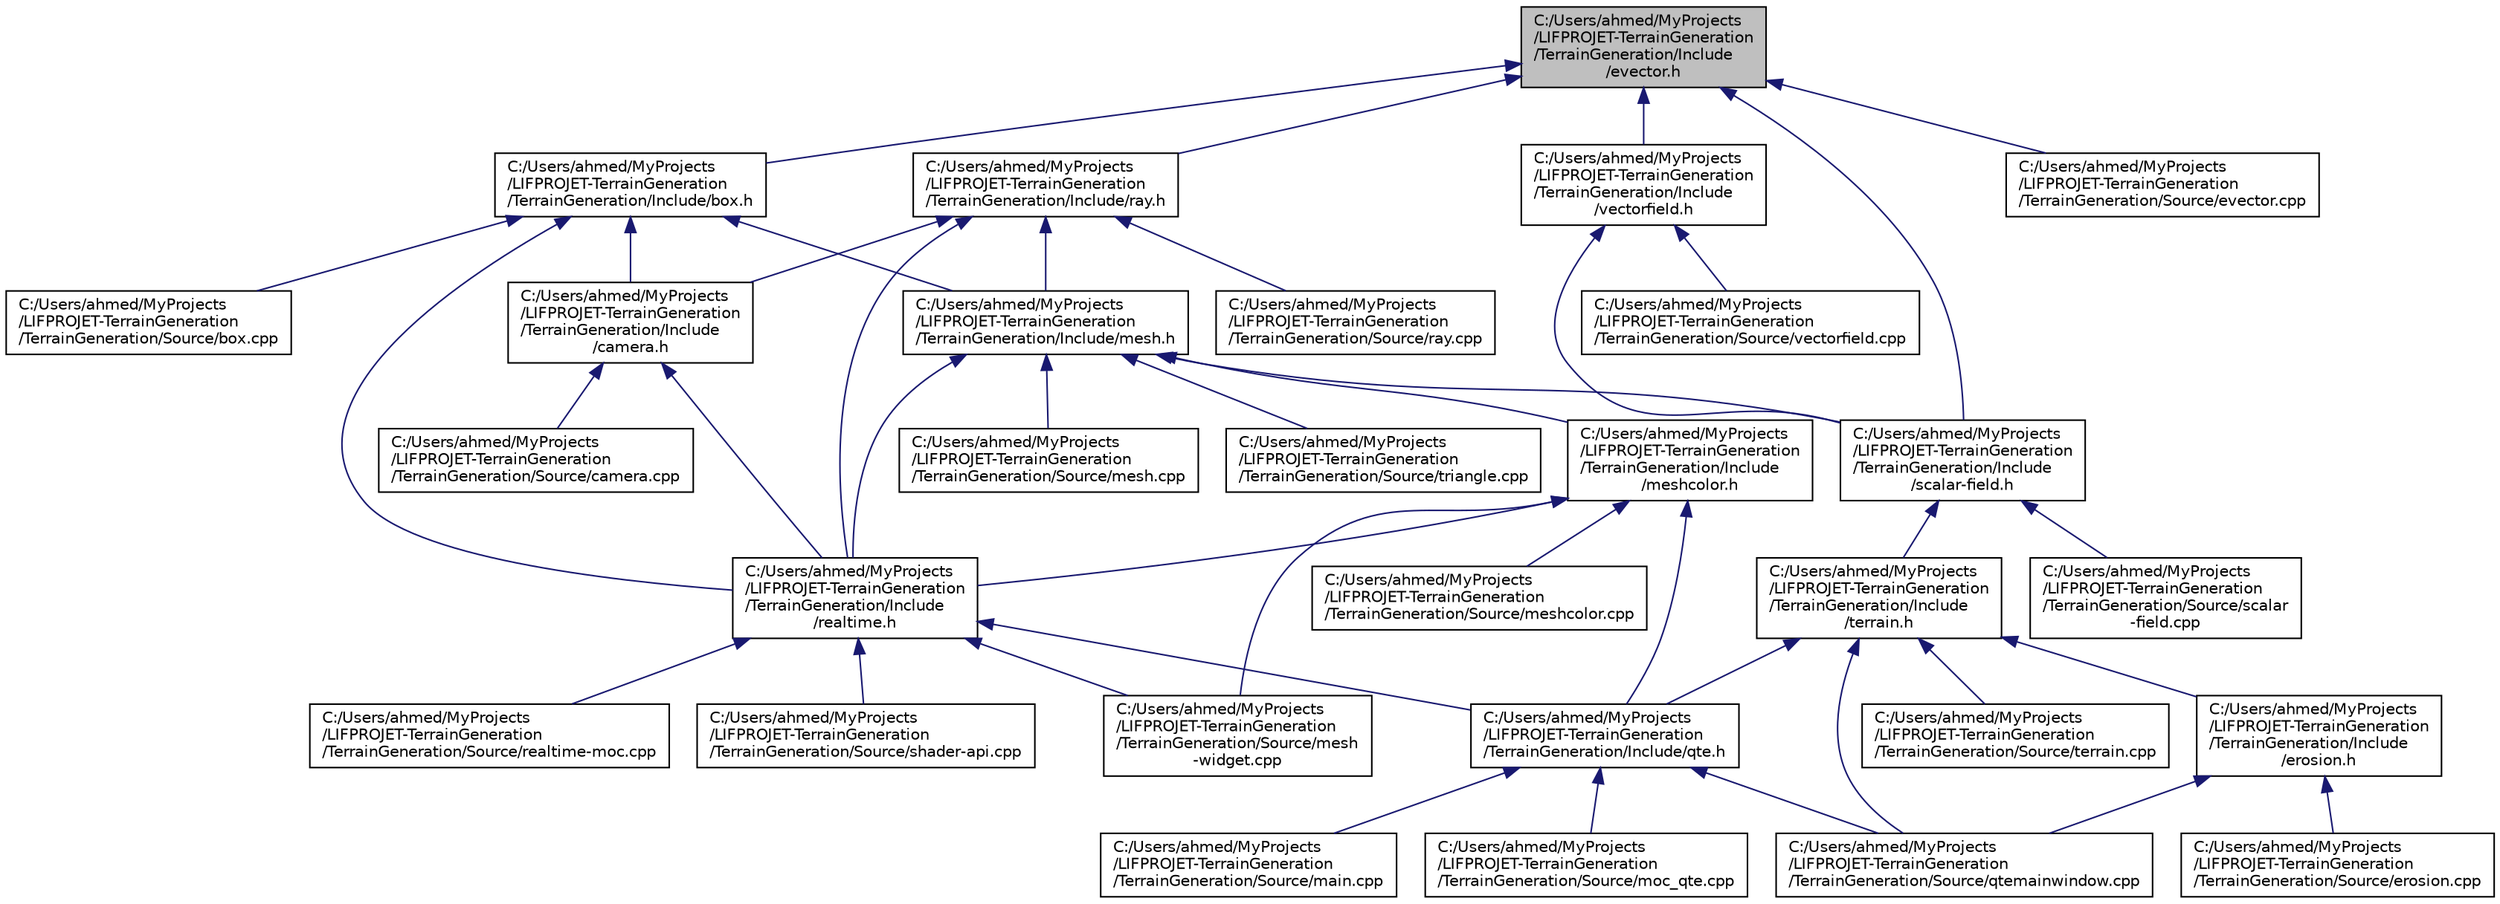 digraph "C:/Users/ahmed/MyProjects/LIFPROJET-TerrainGeneration/TerrainGeneration/Include/evector.h"
{
 // LATEX_PDF_SIZE
  edge [fontname="Helvetica",fontsize="10",labelfontname="Helvetica",labelfontsize="10"];
  node [fontname="Helvetica",fontsize="10",shape=record];
  Node1 [label="C:/Users/ahmed/MyProjects\l/LIFPROJET-TerrainGeneration\l/TerrainGeneration/Include\l/evector.h",height=0.2,width=0.4,color="black", fillcolor="grey75", style="filled", fontcolor="black",tooltip=" "];
  Node1 -> Node2 [dir="back",color="midnightblue",fontsize="10",style="solid",fontname="Helvetica"];
  Node2 [label="C:/Users/ahmed/MyProjects\l/LIFPROJET-TerrainGeneration\l/TerrainGeneration/Include/box.h",height=0.2,width=0.4,color="black", fillcolor="white", style="filled",URL="$box_8h.html",tooltip=" "];
  Node2 -> Node3 [dir="back",color="midnightblue",fontsize="10",style="solid",fontname="Helvetica"];
  Node3 [label="C:/Users/ahmed/MyProjects\l/LIFPROJET-TerrainGeneration\l/TerrainGeneration/Include\l/camera.h",height=0.2,width=0.4,color="black", fillcolor="white", style="filled",URL="$camera_8h.html",tooltip=" "];
  Node3 -> Node4 [dir="back",color="midnightblue",fontsize="10",style="solid",fontname="Helvetica"];
  Node4 [label="C:/Users/ahmed/MyProjects\l/LIFPROJET-TerrainGeneration\l/TerrainGeneration/Include\l/realtime.h",height=0.2,width=0.4,color="black", fillcolor="white", style="filled",URL="$realtime_8h.html",tooltip=" "];
  Node4 -> Node5 [dir="back",color="midnightblue",fontsize="10",style="solid",fontname="Helvetica"];
  Node5 [label="C:/Users/ahmed/MyProjects\l/LIFPROJET-TerrainGeneration\l/TerrainGeneration/Include/qte.h",height=0.2,width=0.4,color="black", fillcolor="white", style="filled",URL="$qte_8h.html",tooltip=" "];
  Node5 -> Node6 [dir="back",color="midnightblue",fontsize="10",style="solid",fontname="Helvetica"];
  Node6 [label="C:/Users/ahmed/MyProjects\l/LIFPROJET-TerrainGeneration\l/TerrainGeneration/Source/main.cpp",height=0.2,width=0.4,color="black", fillcolor="white", style="filled",URL="$main_8cpp.html",tooltip=" "];
  Node5 -> Node7 [dir="back",color="midnightblue",fontsize="10",style="solid",fontname="Helvetica"];
  Node7 [label="C:/Users/ahmed/MyProjects\l/LIFPROJET-TerrainGeneration\l/TerrainGeneration/Source/moc_qte.cpp",height=0.2,width=0.4,color="black", fillcolor="white", style="filled",URL="$moc__qte_8cpp.html",tooltip=" "];
  Node5 -> Node8 [dir="back",color="midnightblue",fontsize="10",style="solid",fontname="Helvetica"];
  Node8 [label="C:/Users/ahmed/MyProjects\l/LIFPROJET-TerrainGeneration\l/TerrainGeneration/Source/qtemainwindow.cpp",height=0.2,width=0.4,color="black", fillcolor="white", style="filled",URL="$qtemainwindow_8cpp.html",tooltip=" "];
  Node4 -> Node9 [dir="back",color="midnightblue",fontsize="10",style="solid",fontname="Helvetica"];
  Node9 [label="C:/Users/ahmed/MyProjects\l/LIFPROJET-TerrainGeneration\l/TerrainGeneration/Source/mesh\l-widget.cpp",height=0.2,width=0.4,color="black", fillcolor="white", style="filled",URL="$mesh-widget_8cpp.html",tooltip=" "];
  Node4 -> Node10 [dir="back",color="midnightblue",fontsize="10",style="solid",fontname="Helvetica"];
  Node10 [label="C:/Users/ahmed/MyProjects\l/LIFPROJET-TerrainGeneration\l/TerrainGeneration/Source/realtime-moc.cpp",height=0.2,width=0.4,color="black", fillcolor="white", style="filled",URL="$realtime-moc_8cpp.html",tooltip=" "];
  Node4 -> Node11 [dir="back",color="midnightblue",fontsize="10",style="solid",fontname="Helvetica"];
  Node11 [label="C:/Users/ahmed/MyProjects\l/LIFPROJET-TerrainGeneration\l/TerrainGeneration/Source/shader-api.cpp",height=0.2,width=0.4,color="black", fillcolor="white", style="filled",URL="$shader-api_8cpp.html",tooltip=" "];
  Node3 -> Node12 [dir="back",color="midnightblue",fontsize="10",style="solid",fontname="Helvetica"];
  Node12 [label="C:/Users/ahmed/MyProjects\l/LIFPROJET-TerrainGeneration\l/TerrainGeneration/Source/camera.cpp",height=0.2,width=0.4,color="black", fillcolor="white", style="filled",URL="$camera_8cpp.html",tooltip=" "];
  Node2 -> Node13 [dir="back",color="midnightblue",fontsize="10",style="solid",fontname="Helvetica"];
  Node13 [label="C:/Users/ahmed/MyProjects\l/LIFPROJET-TerrainGeneration\l/TerrainGeneration/Include/mesh.h",height=0.2,width=0.4,color="black", fillcolor="white", style="filled",URL="$mesh_8h.html",tooltip=" "];
  Node13 -> Node14 [dir="back",color="midnightblue",fontsize="10",style="solid",fontname="Helvetica"];
  Node14 [label="C:/Users/ahmed/MyProjects\l/LIFPROJET-TerrainGeneration\l/TerrainGeneration/Include\l/meshcolor.h",height=0.2,width=0.4,color="black", fillcolor="white", style="filled",URL="$meshcolor_8h.html",tooltip=" "];
  Node14 -> Node5 [dir="back",color="midnightblue",fontsize="10",style="solid",fontname="Helvetica"];
  Node14 -> Node4 [dir="back",color="midnightblue",fontsize="10",style="solid",fontname="Helvetica"];
  Node14 -> Node9 [dir="back",color="midnightblue",fontsize="10",style="solid",fontname="Helvetica"];
  Node14 -> Node15 [dir="back",color="midnightblue",fontsize="10",style="solid",fontname="Helvetica"];
  Node15 [label="C:/Users/ahmed/MyProjects\l/LIFPROJET-TerrainGeneration\l/TerrainGeneration/Source/meshcolor.cpp",height=0.2,width=0.4,color="black", fillcolor="white", style="filled",URL="$meshcolor_8cpp.html",tooltip=" "];
  Node13 -> Node4 [dir="back",color="midnightblue",fontsize="10",style="solid",fontname="Helvetica"];
  Node13 -> Node16 [dir="back",color="midnightblue",fontsize="10",style="solid",fontname="Helvetica"];
  Node16 [label="C:/Users/ahmed/MyProjects\l/LIFPROJET-TerrainGeneration\l/TerrainGeneration/Include\l/scalar-field.h",height=0.2,width=0.4,color="black", fillcolor="white", style="filled",URL="$scalar-field_8h.html",tooltip=" "];
  Node16 -> Node17 [dir="back",color="midnightblue",fontsize="10",style="solid",fontname="Helvetica"];
  Node17 [label="C:/Users/ahmed/MyProjects\l/LIFPROJET-TerrainGeneration\l/TerrainGeneration/Include\l/terrain.h",height=0.2,width=0.4,color="black", fillcolor="white", style="filled",URL="$terrain_8h.html",tooltip=" "];
  Node17 -> Node18 [dir="back",color="midnightblue",fontsize="10",style="solid",fontname="Helvetica"];
  Node18 [label="C:/Users/ahmed/MyProjects\l/LIFPROJET-TerrainGeneration\l/TerrainGeneration/Include\l/erosion.h",height=0.2,width=0.4,color="black", fillcolor="white", style="filled",URL="$erosion_8h.html",tooltip=" "];
  Node18 -> Node19 [dir="back",color="midnightblue",fontsize="10",style="solid",fontname="Helvetica"];
  Node19 [label="C:/Users/ahmed/MyProjects\l/LIFPROJET-TerrainGeneration\l/TerrainGeneration/Source/erosion.cpp",height=0.2,width=0.4,color="black", fillcolor="white", style="filled",URL="$erosion_8cpp.html",tooltip=" "];
  Node18 -> Node8 [dir="back",color="midnightblue",fontsize="10",style="solid",fontname="Helvetica"];
  Node17 -> Node5 [dir="back",color="midnightblue",fontsize="10",style="solid",fontname="Helvetica"];
  Node17 -> Node8 [dir="back",color="midnightblue",fontsize="10",style="solid",fontname="Helvetica"];
  Node17 -> Node20 [dir="back",color="midnightblue",fontsize="10",style="solid",fontname="Helvetica"];
  Node20 [label="C:/Users/ahmed/MyProjects\l/LIFPROJET-TerrainGeneration\l/TerrainGeneration/Source/terrain.cpp",height=0.2,width=0.4,color="black", fillcolor="white", style="filled",URL="$terrain_8cpp.html",tooltip=" "];
  Node16 -> Node21 [dir="back",color="midnightblue",fontsize="10",style="solid",fontname="Helvetica"];
  Node21 [label="C:/Users/ahmed/MyProjects\l/LIFPROJET-TerrainGeneration\l/TerrainGeneration/Source/scalar\l-field.cpp",height=0.2,width=0.4,color="black", fillcolor="white", style="filled",URL="$scalar-field_8cpp.html",tooltip=" "];
  Node13 -> Node22 [dir="back",color="midnightblue",fontsize="10",style="solid",fontname="Helvetica"];
  Node22 [label="C:/Users/ahmed/MyProjects\l/LIFPROJET-TerrainGeneration\l/TerrainGeneration/Source/mesh.cpp",height=0.2,width=0.4,color="black", fillcolor="white", style="filled",URL="$mesh_8cpp.html",tooltip=" "];
  Node13 -> Node23 [dir="back",color="midnightblue",fontsize="10",style="solid",fontname="Helvetica"];
  Node23 [label="C:/Users/ahmed/MyProjects\l/LIFPROJET-TerrainGeneration\l/TerrainGeneration/Source/triangle.cpp",height=0.2,width=0.4,color="black", fillcolor="white", style="filled",URL="$triangle_8cpp.html",tooltip=" "];
  Node2 -> Node4 [dir="back",color="midnightblue",fontsize="10",style="solid",fontname="Helvetica"];
  Node2 -> Node24 [dir="back",color="midnightblue",fontsize="10",style="solid",fontname="Helvetica"];
  Node24 [label="C:/Users/ahmed/MyProjects\l/LIFPROJET-TerrainGeneration\l/TerrainGeneration/Source/box.cpp",height=0.2,width=0.4,color="black", fillcolor="white", style="filled",URL="$box_8cpp.html",tooltip=" "];
  Node1 -> Node25 [dir="back",color="midnightblue",fontsize="10",style="solid",fontname="Helvetica"];
  Node25 [label="C:/Users/ahmed/MyProjects\l/LIFPROJET-TerrainGeneration\l/TerrainGeneration/Include/ray.h",height=0.2,width=0.4,color="black", fillcolor="white", style="filled",URL="$ray_8h.html",tooltip=" "];
  Node25 -> Node3 [dir="back",color="midnightblue",fontsize="10",style="solid",fontname="Helvetica"];
  Node25 -> Node13 [dir="back",color="midnightblue",fontsize="10",style="solid",fontname="Helvetica"];
  Node25 -> Node4 [dir="back",color="midnightblue",fontsize="10",style="solid",fontname="Helvetica"];
  Node25 -> Node26 [dir="back",color="midnightblue",fontsize="10",style="solid",fontname="Helvetica"];
  Node26 [label="C:/Users/ahmed/MyProjects\l/LIFPROJET-TerrainGeneration\l/TerrainGeneration/Source/ray.cpp",height=0.2,width=0.4,color="black", fillcolor="white", style="filled",URL="$ray_8cpp.html",tooltip=" "];
  Node1 -> Node16 [dir="back",color="midnightblue",fontsize="10",style="solid",fontname="Helvetica"];
  Node1 -> Node27 [dir="back",color="midnightblue",fontsize="10",style="solid",fontname="Helvetica"];
  Node27 [label="C:/Users/ahmed/MyProjects\l/LIFPROJET-TerrainGeneration\l/TerrainGeneration/Include\l/vectorfield.h",height=0.2,width=0.4,color="black", fillcolor="white", style="filled",URL="$vectorfield_8h.html",tooltip=" "];
  Node27 -> Node16 [dir="back",color="midnightblue",fontsize="10",style="solid",fontname="Helvetica"];
  Node27 -> Node28 [dir="back",color="midnightblue",fontsize="10",style="solid",fontname="Helvetica"];
  Node28 [label="C:/Users/ahmed/MyProjects\l/LIFPROJET-TerrainGeneration\l/TerrainGeneration/Source/vectorfield.cpp",height=0.2,width=0.4,color="black", fillcolor="white", style="filled",URL="$vectorfield_8cpp.html",tooltip=" "];
  Node1 -> Node29 [dir="back",color="midnightblue",fontsize="10",style="solid",fontname="Helvetica"];
  Node29 [label="C:/Users/ahmed/MyProjects\l/LIFPROJET-TerrainGeneration\l/TerrainGeneration/Source/evector.cpp",height=0.2,width=0.4,color="black", fillcolor="white", style="filled",URL="$evector_8cpp.html",tooltip=" "];
}
